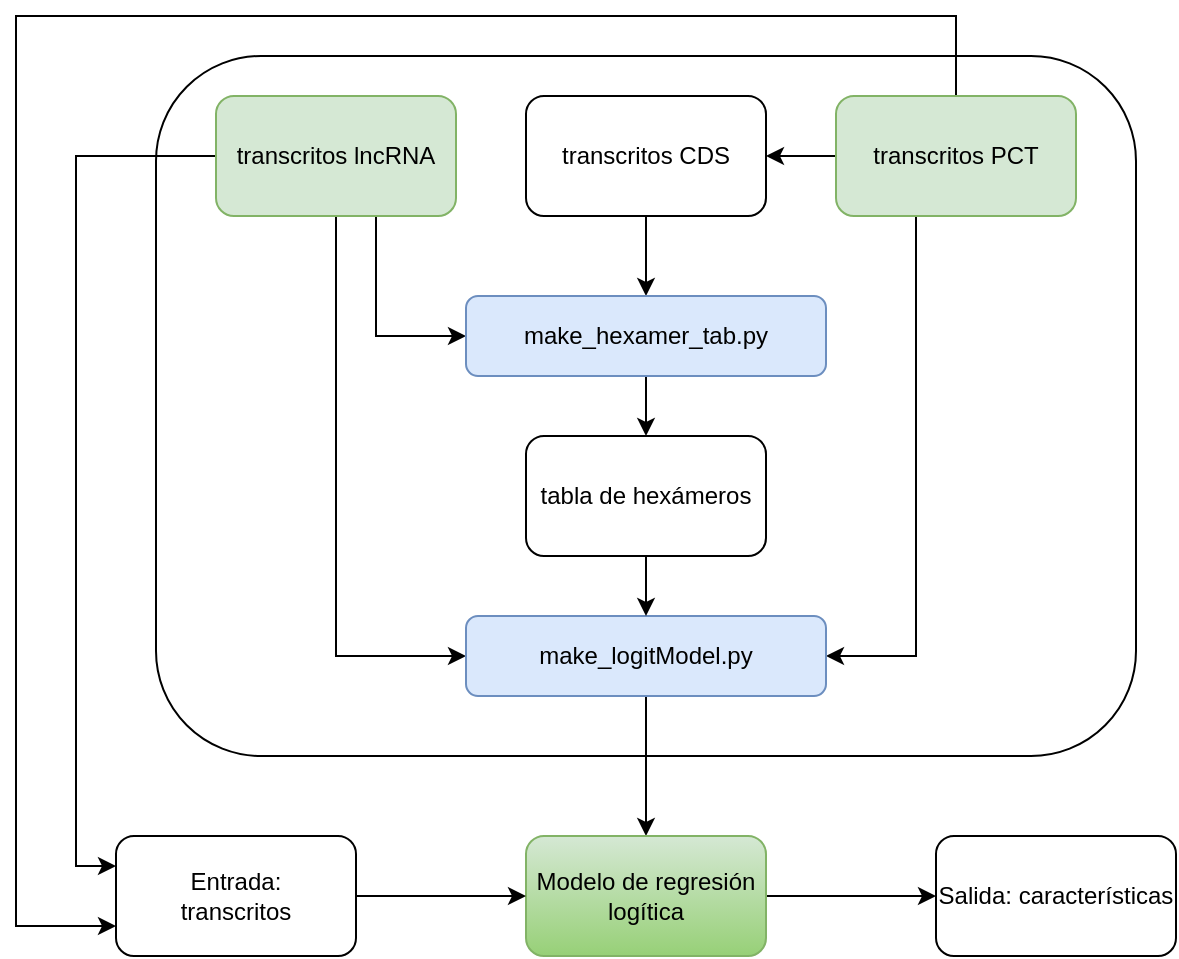<mxfile version="10.6.5" type="device"><diagram id="SIxoYE8RlK-TmkwQ70S4" name="Page-1"><mxGraphModel dx="1689" dy="1631" grid="1" gridSize="10" guides="1" tooltips="1" connect="1" arrows="1" fold="1" page="1" pageScale="1" pageWidth="850" pageHeight="1100" math="0" shadow="0"><root><mxCell id="0"/><mxCell id="1" parent="0"/><mxCell id="SalVmwbeL01MPCAAsGh--21" value="" style="rounded=1;whiteSpace=wrap;html=1;" vertex="1" parent="1"><mxGeometry x="-10" width="490" height="350" as="geometry"/></mxCell><mxCell id="SalVmwbeL01MPCAAsGh--15" style="edgeStyle=orthogonalEdgeStyle;rounded=0;orthogonalLoop=1;jettySize=auto;html=1;entryX=0;entryY=0.5;entryDx=0;entryDy=0;" edge="1" parent="1" source="SalVmwbeL01MPCAAsGh--1" target="SalVmwbeL01MPCAAsGh--5"><mxGeometry relative="1" as="geometry"><Array as="points"><mxPoint x="100" y="140"/></Array></mxGeometry></mxCell><mxCell id="SalVmwbeL01MPCAAsGh--16" style="edgeStyle=orthogonalEdgeStyle;rounded=0;orthogonalLoop=1;jettySize=auto;html=1;entryX=0;entryY=0.5;entryDx=0;entryDy=0;" edge="1" parent="1" source="SalVmwbeL01MPCAAsGh--1" target="SalVmwbeL01MPCAAsGh--8"><mxGeometry relative="1" as="geometry"><Array as="points"><mxPoint x="80" y="300"/></Array></mxGeometry></mxCell><mxCell id="SalVmwbeL01MPCAAsGh--26" style="edgeStyle=orthogonalEdgeStyle;rounded=0;orthogonalLoop=1;jettySize=auto;html=1;entryX=0;entryY=0.25;entryDx=0;entryDy=0;" edge="1" parent="1" source="SalVmwbeL01MPCAAsGh--1" target="SalVmwbeL01MPCAAsGh--22"><mxGeometry relative="1" as="geometry"><Array as="points"><mxPoint x="-50" y="50"/><mxPoint x="-50" y="405"/></Array></mxGeometry></mxCell><mxCell id="SalVmwbeL01MPCAAsGh--1" value="transcritos lncRNA" style="rounded=1;whiteSpace=wrap;html=1;fillColor=#d5e8d4;strokeColor=#82b366;" vertex="1" parent="1"><mxGeometry x="20" y="20" width="120" height="60" as="geometry"/></mxCell><mxCell id="SalVmwbeL01MPCAAsGh--4" style="edgeStyle=orthogonalEdgeStyle;rounded=0;orthogonalLoop=1;jettySize=auto;html=1;" edge="1" parent="1" source="SalVmwbeL01MPCAAsGh--2" target="SalVmwbeL01MPCAAsGh--3"><mxGeometry relative="1" as="geometry"><Array as="points"><mxPoint x="420" y="50"/></Array></mxGeometry></mxCell><mxCell id="SalVmwbeL01MPCAAsGh--17" style="edgeStyle=orthogonalEdgeStyle;rounded=0;orthogonalLoop=1;jettySize=auto;html=1;entryX=1;entryY=0.5;entryDx=0;entryDy=0;" edge="1" parent="1" source="SalVmwbeL01MPCAAsGh--2" target="SalVmwbeL01MPCAAsGh--8"><mxGeometry relative="1" as="geometry"><Array as="points"><mxPoint x="370" y="300"/></Array></mxGeometry></mxCell><mxCell id="SalVmwbeL01MPCAAsGh--27" style="edgeStyle=orthogonalEdgeStyle;rounded=0;orthogonalLoop=1;jettySize=auto;html=1;entryX=0;entryY=0.75;entryDx=0;entryDy=0;" edge="1" parent="1" source="SalVmwbeL01MPCAAsGh--2" target="SalVmwbeL01MPCAAsGh--22"><mxGeometry relative="1" as="geometry"><Array as="points"><mxPoint x="390" y="-20"/><mxPoint x="-80" y="-20"/><mxPoint x="-80" y="435"/></Array></mxGeometry></mxCell><mxCell id="SalVmwbeL01MPCAAsGh--2" value="transcritos PCT" style="rounded=1;whiteSpace=wrap;html=1;fillColor=#d5e8d4;strokeColor=#82b366;" vertex="1" parent="1"><mxGeometry x="330" y="20" width="120" height="60" as="geometry"/></mxCell><mxCell id="SalVmwbeL01MPCAAsGh--14" style="edgeStyle=orthogonalEdgeStyle;rounded=0;orthogonalLoop=1;jettySize=auto;html=1;" edge="1" parent="1" source="SalVmwbeL01MPCAAsGh--3" target="SalVmwbeL01MPCAAsGh--5"><mxGeometry relative="1" as="geometry"/></mxCell><mxCell id="SalVmwbeL01MPCAAsGh--3" value="transcritos CDS" style="rounded=1;whiteSpace=wrap;html=1;" vertex="1" parent="1"><mxGeometry x="175" y="20" width="120" height="60" as="geometry"/></mxCell><mxCell id="SalVmwbeL01MPCAAsGh--12" style="edgeStyle=orthogonalEdgeStyle;rounded=0;orthogonalLoop=1;jettySize=auto;html=1;entryX=0.5;entryY=0;entryDx=0;entryDy=0;" edge="1" parent="1" source="SalVmwbeL01MPCAAsGh--5" target="SalVmwbeL01MPCAAsGh--9"><mxGeometry relative="1" as="geometry"/></mxCell><mxCell id="SalVmwbeL01MPCAAsGh--5" value="&lt;pre&gt;&lt;span&gt;&lt;font face=&quot;Helvetica&quot;&gt;make_hexamer_tab.py&lt;/font&gt;&lt;/span&gt;&lt;/pre&gt;" style="rounded=1;whiteSpace=wrap;html=1;fillColor=#dae8fc;strokeColor=#6c8ebf;" vertex="1" parent="1"><mxGeometry x="145" y="120" width="180" height="40" as="geometry"/></mxCell><mxCell id="SalVmwbeL01MPCAAsGh--20" style="edgeStyle=orthogonalEdgeStyle;rounded=0;orthogonalLoop=1;jettySize=auto;html=1;entryX=0.5;entryY=0;entryDx=0;entryDy=0;" edge="1" parent="1" source="SalVmwbeL01MPCAAsGh--8" target="SalVmwbeL01MPCAAsGh--19"><mxGeometry relative="1" as="geometry"/></mxCell><mxCell id="SalVmwbeL01MPCAAsGh--8" value="&lt;pre&gt;&lt;font face=&quot;Helvetica&quot;&gt;make_logitModel.py&lt;/font&gt;&lt;/pre&gt;" style="rounded=1;whiteSpace=wrap;html=1;fillColor=#dae8fc;strokeColor=#6c8ebf;" vertex="1" parent="1"><mxGeometry x="145" y="280" width="180" height="40" as="geometry"/></mxCell><mxCell id="SalVmwbeL01MPCAAsGh--18" style="edgeStyle=orthogonalEdgeStyle;rounded=0;orthogonalLoop=1;jettySize=auto;html=1;entryX=0.5;entryY=0;entryDx=0;entryDy=0;" edge="1" parent="1" source="SalVmwbeL01MPCAAsGh--9" target="SalVmwbeL01MPCAAsGh--8"><mxGeometry relative="1" as="geometry"/></mxCell><mxCell id="SalVmwbeL01MPCAAsGh--9" value="tabla de hexámeros" style="rounded=1;whiteSpace=wrap;html=1;" vertex="1" parent="1"><mxGeometry x="175" y="190" width="120" height="60" as="geometry"/></mxCell><mxCell id="SalVmwbeL01MPCAAsGh--25" style="edgeStyle=orthogonalEdgeStyle;rounded=0;orthogonalLoop=1;jettySize=auto;html=1;entryX=0;entryY=0.5;entryDx=0;entryDy=0;" edge="1" parent="1" source="SalVmwbeL01MPCAAsGh--19" target="SalVmwbeL01MPCAAsGh--23"><mxGeometry relative="1" as="geometry"/></mxCell><mxCell id="SalVmwbeL01MPCAAsGh--19" value="Modelo de regresión logítica" style="rounded=1;whiteSpace=wrap;html=1;gradientColor=#97d077;fillColor=#d5e8d4;strokeColor=#82b366;" vertex="1" parent="1"><mxGeometry x="175" y="390" width="120" height="60" as="geometry"/></mxCell><mxCell id="SalVmwbeL01MPCAAsGh--24" style="edgeStyle=orthogonalEdgeStyle;rounded=0;orthogonalLoop=1;jettySize=auto;html=1;" edge="1" parent="1" source="SalVmwbeL01MPCAAsGh--22" target="SalVmwbeL01MPCAAsGh--19"><mxGeometry relative="1" as="geometry"/></mxCell><mxCell id="SalVmwbeL01MPCAAsGh--22" value="Entrada: &lt;br&gt;transcritos" style="rounded=1;whiteSpace=wrap;html=1;" vertex="1" parent="1"><mxGeometry x="-30" y="390" width="120" height="60" as="geometry"/></mxCell><mxCell id="SalVmwbeL01MPCAAsGh--23" value="Salida: características" style="rounded=1;whiteSpace=wrap;html=1;" vertex="1" parent="1"><mxGeometry x="380" y="390" width="120" height="60" as="geometry"/></mxCell></root></mxGraphModel></diagram></mxfile>